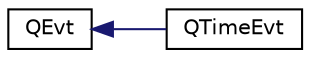 digraph "Graphical Class Hierarchy"
{
 // LATEX_PDF_SIZE
  edge [fontname="Helvetica",fontsize="10",labelfontname="Helvetica",labelfontsize="10"];
  node [fontname="Helvetica",fontsize="10",shape=record];
  rankdir="LR";
  Node0 [label="QEvt",height=0.2,width=0.4,color="black", fillcolor="white", style="filled",URL="$struct_q_evt.html",tooltip="Event class."];
  Node0 -> Node1 [dir="back",color="midnightblue",fontsize="10",style="solid",fontname="Helvetica"];
  Node1 [label="QTimeEvt",height=0.2,width=0.4,color="black", fillcolor="white", style="filled",URL="$struct_q_time_evt.html",tooltip="Time Event class."];
}
